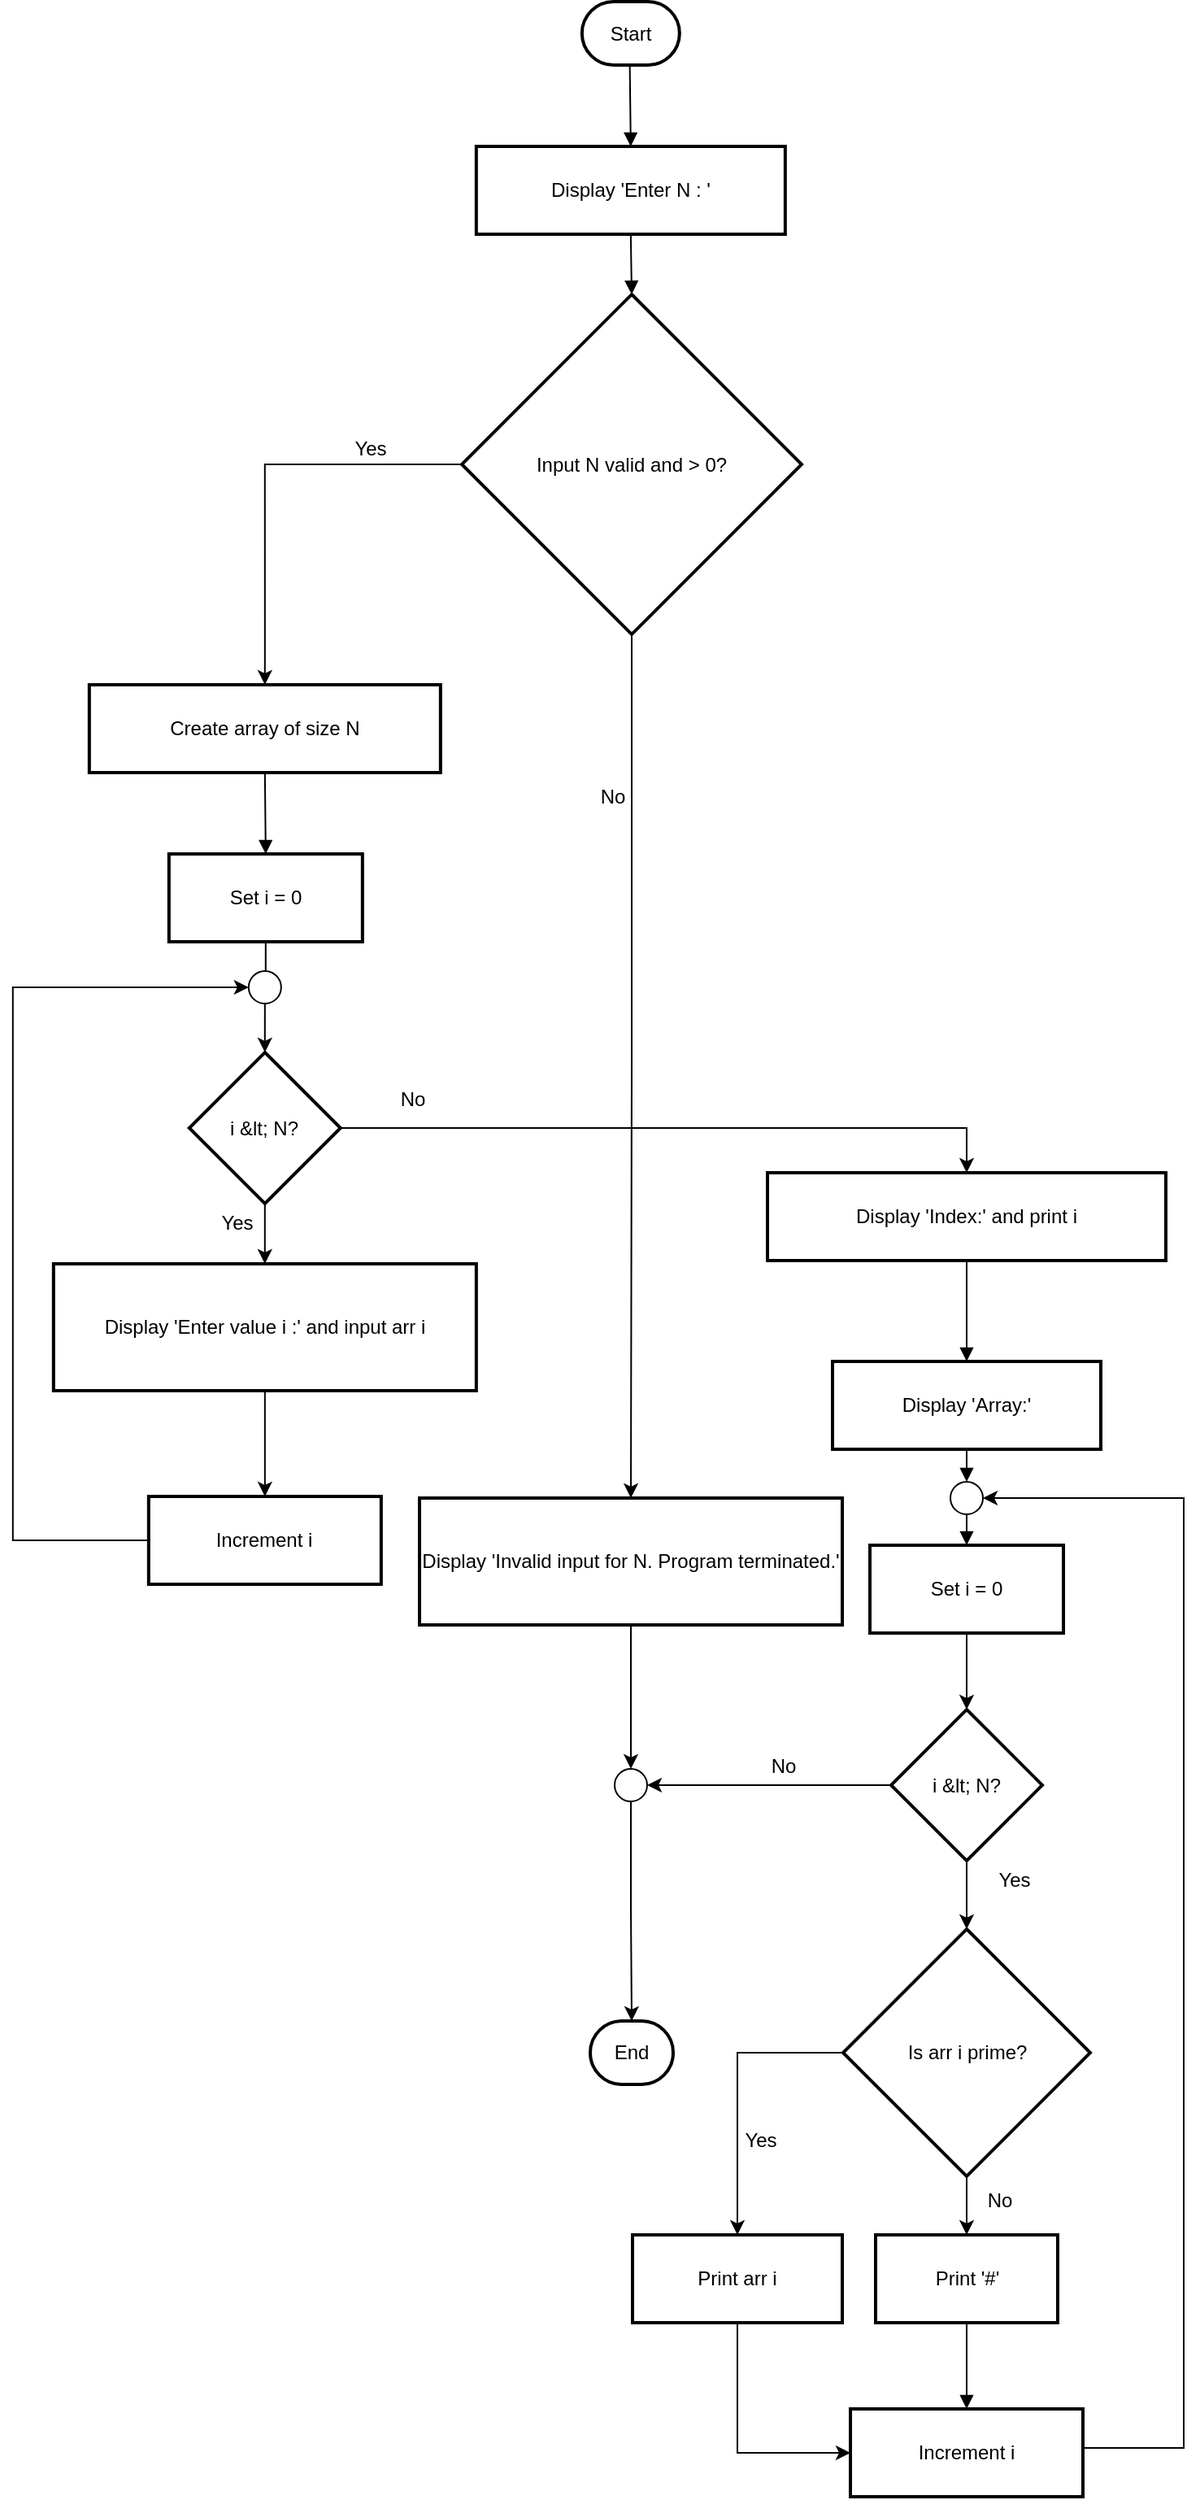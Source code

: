 <mxfile version="28.2.5">
  <diagram name="Page-1" id="dTaT5azgy4vgICIt24VA">
    <mxGraphModel dx="2084" dy="1124" grid="1" gridSize="10" guides="1" tooltips="1" connect="1" arrows="1" fold="1" page="1" pageScale="1" pageWidth="1000" pageHeight="1169" math="0" shadow="0">
      <root>
        <mxCell id="0" />
        <mxCell id="1" parent="0" />
        <mxCell id="XfNwtgA03yaYJ1Ry23kn-1" value="Start" style="rounded=1;whiteSpace=wrap;arcSize=50;strokeWidth=2;" vertex="1" parent="1">
          <mxGeometry x="489.92" y="80" width="60" height="39" as="geometry" />
        </mxCell>
        <mxCell id="XfNwtgA03yaYJ1Ry23kn-2" value="Display &#39;Enter N : &#39;" style="whiteSpace=wrap;strokeWidth=2;" vertex="1" parent="1">
          <mxGeometry x="424.92" y="169" width="190" height="54" as="geometry" />
        </mxCell>
        <mxCell id="XfNwtgA03yaYJ1Ry23kn-40" style="edgeStyle=orthogonalEdgeStyle;rounded=0;orthogonalLoop=1;jettySize=auto;html=1;entryX=0.5;entryY=0;entryDx=0;entryDy=0;exitX=0;exitY=0.5;exitDx=0;exitDy=0;" edge="1" parent="1" source="XfNwtgA03yaYJ1Ry23kn-3" target="XfNwtgA03yaYJ1Ry23kn-6">
          <mxGeometry relative="1" as="geometry" />
        </mxCell>
        <mxCell id="XfNwtgA03yaYJ1Ry23kn-51" style="edgeStyle=orthogonalEdgeStyle;rounded=0;orthogonalLoop=1;jettySize=auto;html=1;entryX=0.5;entryY=0;entryDx=0;entryDy=0;" edge="1" parent="1" source="XfNwtgA03yaYJ1Ry23kn-3" target="XfNwtgA03yaYJ1Ry23kn-4">
          <mxGeometry relative="1" as="geometry" />
        </mxCell>
        <mxCell id="XfNwtgA03yaYJ1Ry23kn-3" value="Input N valid and &gt; 0?" style="rhombus;strokeWidth=2;whiteSpace=wrap;" vertex="1" parent="1">
          <mxGeometry x="416" y="260" width="209" height="209" as="geometry" />
        </mxCell>
        <mxCell id="XfNwtgA03yaYJ1Ry23kn-54" style="edgeStyle=orthogonalEdgeStyle;rounded=0;orthogonalLoop=1;jettySize=auto;html=1;entryX=0.5;entryY=0;entryDx=0;entryDy=0;" edge="1" parent="1" source="XfNwtgA03yaYJ1Ry23kn-58" target="XfNwtgA03yaYJ1Ry23kn-5">
          <mxGeometry relative="1" as="geometry" />
        </mxCell>
        <mxCell id="XfNwtgA03yaYJ1Ry23kn-4" value="Display &#39;Invalid input for N. Program terminated.&#39;" style="whiteSpace=wrap;strokeWidth=2;" vertex="1" parent="1">
          <mxGeometry x="390" y="1000" width="260" height="78" as="geometry" />
        </mxCell>
        <mxCell id="XfNwtgA03yaYJ1Ry23kn-5" value="End" style="rounded=1;whiteSpace=wrap;arcSize=50;strokeWidth=2;" vertex="1" parent="1">
          <mxGeometry x="495" y="1321.5" width="51" height="39" as="geometry" />
        </mxCell>
        <mxCell id="XfNwtgA03yaYJ1Ry23kn-6" value="Create array of size N" style="whiteSpace=wrap;strokeWidth=2;" vertex="1" parent="1">
          <mxGeometry x="186.92" y="500" width="216" height="54" as="geometry" />
        </mxCell>
        <mxCell id="XfNwtgA03yaYJ1Ry23kn-44" style="edgeStyle=orthogonalEdgeStyle;rounded=0;orthogonalLoop=1;jettySize=auto;html=1;entryX=0.5;entryY=0;entryDx=0;entryDy=0;" edge="1" parent="1" source="XfNwtgA03yaYJ1Ry23kn-42" target="XfNwtgA03yaYJ1Ry23kn-8">
          <mxGeometry relative="1" as="geometry" />
        </mxCell>
        <mxCell id="XfNwtgA03yaYJ1Ry23kn-7" value="Set i = 0" style="whiteSpace=wrap;strokeWidth=2;" vertex="1" parent="1">
          <mxGeometry x="235.92" y="604" width="119" height="54" as="geometry" />
        </mxCell>
        <mxCell id="XfNwtgA03yaYJ1Ry23kn-46" value="" style="edgeStyle=orthogonalEdgeStyle;rounded=0;orthogonalLoop=1;jettySize=auto;html=1;" edge="1" parent="1" source="XfNwtgA03yaYJ1Ry23kn-8" target="XfNwtgA03yaYJ1Ry23kn-9">
          <mxGeometry relative="1" as="geometry" />
        </mxCell>
        <mxCell id="XfNwtgA03yaYJ1Ry23kn-50" style="edgeStyle=orthogonalEdgeStyle;rounded=0;orthogonalLoop=1;jettySize=auto;html=1;entryX=0.5;entryY=0;entryDx=0;entryDy=0;" edge="1" parent="1" source="XfNwtgA03yaYJ1Ry23kn-8" target="XfNwtgA03yaYJ1Ry23kn-11">
          <mxGeometry relative="1" as="geometry" />
        </mxCell>
        <mxCell id="XfNwtgA03yaYJ1Ry23kn-8" value="i &amp;lt; N?" style="rhombus;strokeWidth=2;whiteSpace=wrap;" vertex="1" parent="1">
          <mxGeometry x="248.42" y="726" width="93" height="93" as="geometry" />
        </mxCell>
        <mxCell id="XfNwtgA03yaYJ1Ry23kn-41" value="" style="edgeStyle=orthogonalEdgeStyle;rounded=0;orthogonalLoop=1;jettySize=auto;html=1;" edge="1" parent="1" source="XfNwtgA03yaYJ1Ry23kn-9" target="XfNwtgA03yaYJ1Ry23kn-10">
          <mxGeometry relative="1" as="geometry" />
        </mxCell>
        <mxCell id="XfNwtgA03yaYJ1Ry23kn-9" value="Display &#39;Enter value i :&#39; and input arr i" style="whiteSpace=wrap;strokeWidth=2;" vertex="1" parent="1">
          <mxGeometry x="164.92" y="856" width="260" height="78" as="geometry" />
        </mxCell>
        <mxCell id="XfNwtgA03yaYJ1Ry23kn-47" style="edgeStyle=orthogonalEdgeStyle;rounded=0;orthogonalLoop=1;jettySize=auto;html=1;entryX=0;entryY=0.5;entryDx=0;entryDy=0;" edge="1" parent="1" source="XfNwtgA03yaYJ1Ry23kn-10" target="XfNwtgA03yaYJ1Ry23kn-42">
          <mxGeometry relative="1" as="geometry">
            <Array as="points">
              <mxPoint x="139.92" y="1026" />
              <mxPoint x="139.92" y="686" />
            </Array>
          </mxGeometry>
        </mxCell>
        <mxCell id="XfNwtgA03yaYJ1Ry23kn-10" value="Increment i" style="whiteSpace=wrap;strokeWidth=2;" vertex="1" parent="1">
          <mxGeometry x="223.42" y="999" width="143" height="54" as="geometry" />
        </mxCell>
        <mxCell id="XfNwtgA03yaYJ1Ry23kn-11" value="Display &#39;Index:&#39; and print i" style="whiteSpace=wrap;strokeWidth=2;" vertex="1" parent="1">
          <mxGeometry x="604" y="800" width="245" height="54" as="geometry" />
        </mxCell>
        <mxCell id="XfNwtgA03yaYJ1Ry23kn-12" value="Display &#39;Array:&#39;" style="whiteSpace=wrap;strokeWidth=2;" vertex="1" parent="1">
          <mxGeometry x="644" y="916" width="165" height="54" as="geometry" />
        </mxCell>
        <mxCell id="XfNwtgA03yaYJ1Ry23kn-55" value="" style="edgeStyle=orthogonalEdgeStyle;rounded=0;orthogonalLoop=1;jettySize=auto;html=1;" edge="1" parent="1" source="XfNwtgA03yaYJ1Ry23kn-13" target="XfNwtgA03yaYJ1Ry23kn-14">
          <mxGeometry relative="1" as="geometry" />
        </mxCell>
        <mxCell id="XfNwtgA03yaYJ1Ry23kn-13" value="Set i = 0" style="whiteSpace=wrap;strokeWidth=2;" vertex="1" parent="1">
          <mxGeometry x="667" y="1029" width="119" height="54" as="geometry" />
        </mxCell>
        <mxCell id="XfNwtgA03yaYJ1Ry23kn-56" value="" style="edgeStyle=orthogonalEdgeStyle;rounded=0;orthogonalLoop=1;jettySize=auto;html=1;" edge="1" parent="1" source="XfNwtgA03yaYJ1Ry23kn-14" target="XfNwtgA03yaYJ1Ry23kn-15">
          <mxGeometry relative="1" as="geometry" />
        </mxCell>
        <mxCell id="XfNwtgA03yaYJ1Ry23kn-60" style="edgeStyle=orthogonalEdgeStyle;rounded=0;orthogonalLoop=1;jettySize=auto;html=1;entryX=1;entryY=0.5;entryDx=0;entryDy=0;" edge="1" parent="1" source="XfNwtgA03yaYJ1Ry23kn-14" target="XfNwtgA03yaYJ1Ry23kn-58">
          <mxGeometry relative="1" as="geometry" />
        </mxCell>
        <mxCell id="XfNwtgA03yaYJ1Ry23kn-14" value="i &amp;lt; N?" style="rhombus;strokeWidth=2;whiteSpace=wrap;" vertex="1" parent="1">
          <mxGeometry x="680" y="1130" width="93" height="93" as="geometry" />
        </mxCell>
        <mxCell id="XfNwtgA03yaYJ1Ry23kn-68" value="" style="edgeStyle=orthogonalEdgeStyle;rounded=0;orthogonalLoop=1;jettySize=auto;html=1;" edge="1" parent="1" source="XfNwtgA03yaYJ1Ry23kn-15" target="XfNwtgA03yaYJ1Ry23kn-17">
          <mxGeometry relative="1" as="geometry" />
        </mxCell>
        <mxCell id="XfNwtgA03yaYJ1Ry23kn-70" style="edgeStyle=orthogonalEdgeStyle;rounded=0;orthogonalLoop=1;jettySize=auto;html=1;entryX=0.5;entryY=0;entryDx=0;entryDy=0;" edge="1" parent="1" source="XfNwtgA03yaYJ1Ry23kn-15" target="XfNwtgA03yaYJ1Ry23kn-16">
          <mxGeometry relative="1" as="geometry" />
        </mxCell>
        <mxCell id="XfNwtgA03yaYJ1Ry23kn-15" value="Is arr i prime?" style="rhombus;strokeWidth=2;whiteSpace=wrap;" vertex="1" parent="1">
          <mxGeometry x="650.5" y="1265" width="152" height="152" as="geometry" />
        </mxCell>
        <mxCell id="XfNwtgA03yaYJ1Ry23kn-72" style="edgeStyle=orthogonalEdgeStyle;rounded=0;orthogonalLoop=1;jettySize=auto;html=1;entryX=0;entryY=0.5;entryDx=0;entryDy=0;exitX=0.5;exitY=1;exitDx=0;exitDy=0;" edge="1" parent="1" source="XfNwtgA03yaYJ1Ry23kn-16" target="XfNwtgA03yaYJ1Ry23kn-18">
          <mxGeometry relative="1" as="geometry" />
        </mxCell>
        <mxCell id="XfNwtgA03yaYJ1Ry23kn-16" value="Print arr i" style="whiteSpace=wrap;strokeWidth=2;" vertex="1" parent="1">
          <mxGeometry x="521" y="1453" width="129" height="54" as="geometry" />
        </mxCell>
        <mxCell id="XfNwtgA03yaYJ1Ry23kn-17" value="Print &#39;#&#39;" style="whiteSpace=wrap;strokeWidth=2;" vertex="1" parent="1">
          <mxGeometry x="670.5" y="1453" width="112" height="54" as="geometry" />
        </mxCell>
        <mxCell id="XfNwtgA03yaYJ1Ry23kn-67" style="edgeStyle=orthogonalEdgeStyle;rounded=0;orthogonalLoop=1;jettySize=auto;html=1;entryX=1;entryY=0.5;entryDx=0;entryDy=0;" edge="1" parent="1" source="XfNwtgA03yaYJ1Ry23kn-18" target="XfNwtgA03yaYJ1Ry23kn-65">
          <mxGeometry relative="1" as="geometry">
            <Array as="points">
              <mxPoint x="860" y="1584" />
              <mxPoint x="860" y="1000" />
            </Array>
          </mxGeometry>
        </mxCell>
        <mxCell id="XfNwtgA03yaYJ1Ry23kn-18" value="Increment i" style="whiteSpace=wrap;strokeWidth=2;" vertex="1" parent="1">
          <mxGeometry x="655" y="1560" width="143" height="54" as="geometry" />
        </mxCell>
        <mxCell id="XfNwtgA03yaYJ1Ry23kn-19" value="" style="curved=1;startArrow=none;endArrow=block;exitX=0.49;exitY=1;entryX=0.5;entryY=0;rounded=0;" edge="1" parent="1" source="XfNwtgA03yaYJ1Ry23kn-1" target="XfNwtgA03yaYJ1Ry23kn-2">
          <mxGeometry relative="1" as="geometry">
            <Array as="points" />
          </mxGeometry>
        </mxCell>
        <mxCell id="XfNwtgA03yaYJ1Ry23kn-20" value="" style="curved=1;startArrow=none;endArrow=block;exitX=0.5;exitY=1;entryX=0.5;entryY=0;rounded=0;" edge="1" parent="1" source="XfNwtgA03yaYJ1Ry23kn-2" target="XfNwtgA03yaYJ1Ry23kn-3">
          <mxGeometry relative="1" as="geometry">
            <Array as="points" />
          </mxGeometry>
        </mxCell>
        <mxCell id="XfNwtgA03yaYJ1Ry23kn-24" value="" style="curved=1;startArrow=none;endArrow=block;exitX=0.5;exitY=1;entryX=0.5;entryY=0;rounded=0;" edge="1" parent="1" source="XfNwtgA03yaYJ1Ry23kn-6" target="XfNwtgA03yaYJ1Ry23kn-7">
          <mxGeometry relative="1" as="geometry">
            <Array as="points" />
          </mxGeometry>
        </mxCell>
        <mxCell id="XfNwtgA03yaYJ1Ry23kn-30" value="" style="curved=1;startArrow=none;endArrow=block;exitX=0.5;exitY=1;entryX=0.5;entryY=0;rounded=0;" edge="1" parent="1" source="XfNwtgA03yaYJ1Ry23kn-11" target="XfNwtgA03yaYJ1Ry23kn-12">
          <mxGeometry relative="1" as="geometry">
            <Array as="points" />
          </mxGeometry>
        </mxCell>
        <mxCell id="XfNwtgA03yaYJ1Ry23kn-31" value="" style="curved=1;startArrow=none;endArrow=block;exitX=0.5;exitY=1;entryX=0.5;entryY=0;rounded=0;" edge="1" parent="1" source="XfNwtgA03yaYJ1Ry23kn-65" target="XfNwtgA03yaYJ1Ry23kn-13">
          <mxGeometry relative="1" as="geometry">
            <Array as="points" />
          </mxGeometry>
        </mxCell>
        <mxCell id="XfNwtgA03yaYJ1Ry23kn-37" value="" style="curved=1;startArrow=none;endArrow=block;exitX=0.5;exitY=1;entryX=0.5;entryY=0;rounded=0;" edge="1" parent="1" source="XfNwtgA03yaYJ1Ry23kn-17" target="XfNwtgA03yaYJ1Ry23kn-18">
          <mxGeometry relative="1" as="geometry">
            <Array as="points" />
          </mxGeometry>
        </mxCell>
        <mxCell id="XfNwtgA03yaYJ1Ry23kn-45" value="" style="edgeStyle=orthogonalEdgeStyle;rounded=0;orthogonalLoop=1;jettySize=auto;html=1;entryX=0.5;entryY=0;entryDx=0;entryDy=0;" edge="1" parent="1" source="XfNwtgA03yaYJ1Ry23kn-7" target="XfNwtgA03yaYJ1Ry23kn-42">
          <mxGeometry relative="1" as="geometry">
            <mxPoint x="295.92" y="658" as="sourcePoint" />
            <mxPoint x="294.92" y="726" as="targetPoint" />
          </mxGeometry>
        </mxCell>
        <mxCell id="XfNwtgA03yaYJ1Ry23kn-42" value="" style="ellipse;whiteSpace=wrap;html=1;aspect=fixed;" vertex="1" parent="1">
          <mxGeometry x="284.92" y="676" width="20" height="20" as="geometry" />
        </mxCell>
        <mxCell id="XfNwtgA03yaYJ1Ry23kn-48" value="Yes" style="text;html=1;align=center;verticalAlign=middle;whiteSpace=wrap;rounded=0;" vertex="1" parent="1">
          <mxGeometry x="330" y="340" width="60" height="30" as="geometry" />
        </mxCell>
        <mxCell id="XfNwtgA03yaYJ1Ry23kn-49" value="Yes" style="text;html=1;align=center;verticalAlign=middle;whiteSpace=wrap;rounded=0;" vertex="1" parent="1">
          <mxGeometry x="247.92" y="816" width="60" height="30" as="geometry" />
        </mxCell>
        <mxCell id="XfNwtgA03yaYJ1Ry23kn-52" value="No" style="text;html=1;align=center;verticalAlign=middle;whiteSpace=wrap;rounded=0;" vertex="1" parent="1">
          <mxGeometry x="479" y="554" width="60" height="30" as="geometry" />
        </mxCell>
        <mxCell id="XfNwtgA03yaYJ1Ry23kn-53" value="No" style="text;html=1;align=center;verticalAlign=middle;whiteSpace=wrap;rounded=0;" vertex="1" parent="1">
          <mxGeometry x="356.0" y="740" width="60" height="30" as="geometry" />
        </mxCell>
        <mxCell id="XfNwtgA03yaYJ1Ry23kn-57" value="Yes" style="text;html=1;align=center;verticalAlign=middle;whiteSpace=wrap;rounded=0;" vertex="1" parent="1">
          <mxGeometry x="726" y="1220" width="60" height="30" as="geometry" />
        </mxCell>
        <mxCell id="XfNwtgA03yaYJ1Ry23kn-59" value="" style="edgeStyle=orthogonalEdgeStyle;rounded=0;orthogonalLoop=1;jettySize=auto;html=1;entryX=0.5;entryY=0;entryDx=0;entryDy=0;" edge="1" parent="1" source="XfNwtgA03yaYJ1Ry23kn-4" target="XfNwtgA03yaYJ1Ry23kn-58">
          <mxGeometry relative="1" as="geometry">
            <mxPoint x="520" y="1078" as="sourcePoint" />
            <mxPoint x="521" y="1322" as="targetPoint" />
          </mxGeometry>
        </mxCell>
        <mxCell id="XfNwtgA03yaYJ1Ry23kn-58" value="" style="ellipse;whiteSpace=wrap;html=1;aspect=fixed;" vertex="1" parent="1">
          <mxGeometry x="510" y="1166.5" width="20" height="20" as="geometry" />
        </mxCell>
        <mxCell id="XfNwtgA03yaYJ1Ry23kn-61" value="No" style="text;html=1;align=center;verticalAlign=middle;whiteSpace=wrap;rounded=0;" vertex="1" parent="1">
          <mxGeometry x="584" y="1150" width="60" height="30" as="geometry" />
        </mxCell>
        <mxCell id="XfNwtgA03yaYJ1Ry23kn-66" value="" style="curved=1;startArrow=none;endArrow=block;exitX=0.5;exitY=1;entryX=0.5;entryY=0;rounded=0;" edge="1" parent="1" source="XfNwtgA03yaYJ1Ry23kn-12" target="XfNwtgA03yaYJ1Ry23kn-65">
          <mxGeometry relative="1" as="geometry">
            <Array as="points" />
            <mxPoint x="727" y="970" as="sourcePoint" />
            <mxPoint x="727" y="1020" as="targetPoint" />
          </mxGeometry>
        </mxCell>
        <mxCell id="XfNwtgA03yaYJ1Ry23kn-65" value="" style="ellipse;whiteSpace=wrap;html=1;aspect=fixed;" vertex="1" parent="1">
          <mxGeometry x="716.5" y="990" width="20" height="20" as="geometry" />
        </mxCell>
        <mxCell id="XfNwtgA03yaYJ1Ry23kn-69" value="No" style="text;html=1;align=center;verticalAlign=middle;whiteSpace=wrap;rounded=0;" vertex="1" parent="1">
          <mxGeometry x="716.5" y="1417" width="60" height="30" as="geometry" />
        </mxCell>
        <mxCell id="XfNwtgA03yaYJ1Ry23kn-71" value="Yes" style="text;html=1;align=center;verticalAlign=middle;whiteSpace=wrap;rounded=0;" vertex="1" parent="1">
          <mxGeometry x="570" y="1380" width="60" height="30" as="geometry" />
        </mxCell>
      </root>
    </mxGraphModel>
  </diagram>
</mxfile>
